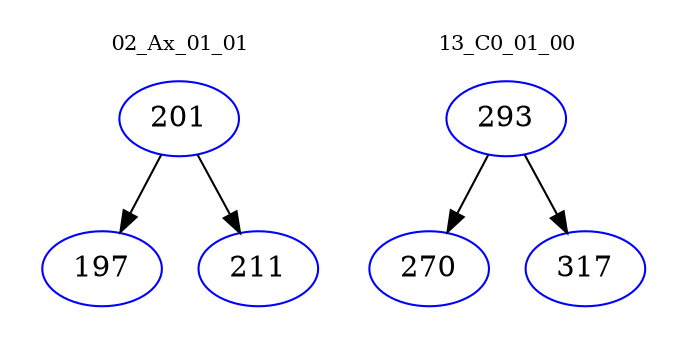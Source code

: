 digraph{
subgraph cluster_0 {
color = white
label = "02_Ax_01_01";
fontsize=10;
T0_201 [label="201", color="blue"]
T0_201 -> T0_197 [color="black"]
T0_197 [label="197", color="blue"]
T0_201 -> T0_211 [color="black"]
T0_211 [label="211", color="blue"]
}
subgraph cluster_1 {
color = white
label = "13_C0_01_00";
fontsize=10;
T1_293 [label="293", color="blue"]
T1_293 -> T1_270 [color="black"]
T1_270 [label="270", color="blue"]
T1_293 -> T1_317 [color="black"]
T1_317 [label="317", color="blue"]
}
}
